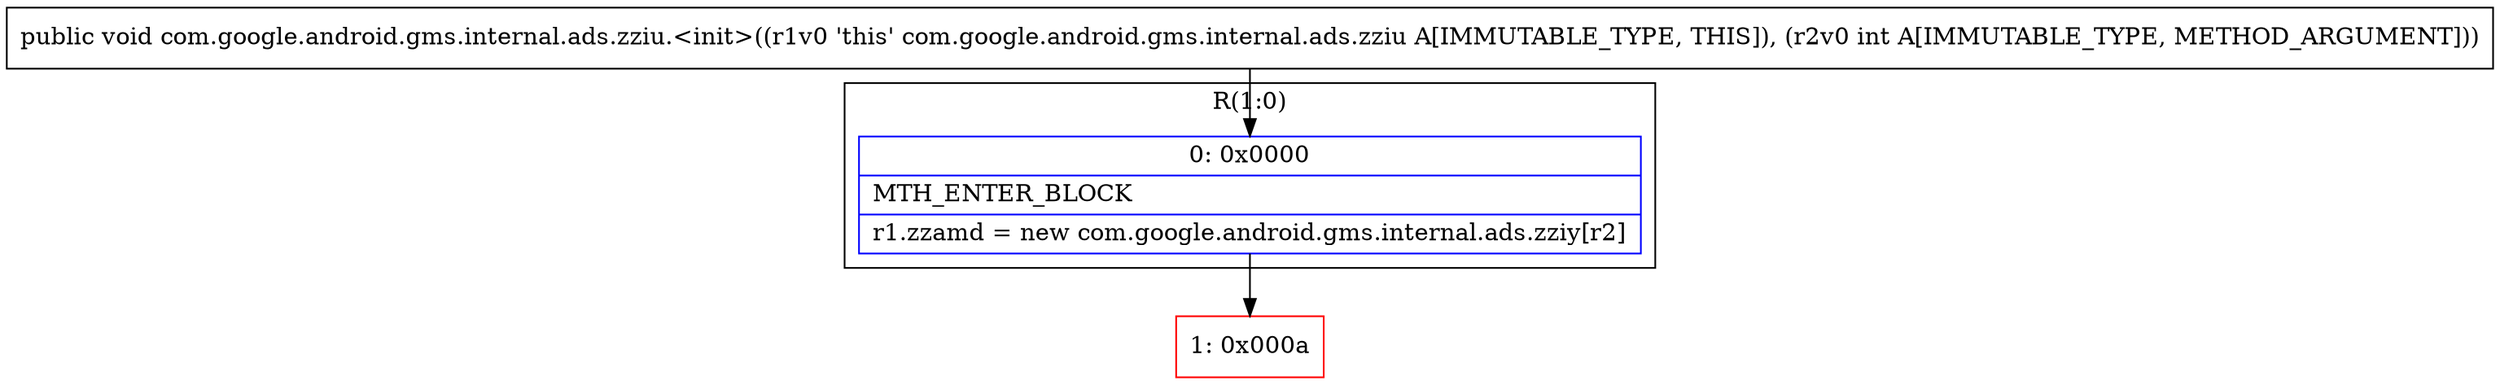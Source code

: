 digraph "CFG forcom.google.android.gms.internal.ads.zziu.\<init\>(I)V" {
subgraph cluster_Region_1322425299 {
label = "R(1:0)";
node [shape=record,color=blue];
Node_0 [shape=record,label="{0\:\ 0x0000|MTH_ENTER_BLOCK\l|r1.zzamd = new com.google.android.gms.internal.ads.zziy[r2]\l}"];
}
Node_1 [shape=record,color=red,label="{1\:\ 0x000a}"];
MethodNode[shape=record,label="{public void com.google.android.gms.internal.ads.zziu.\<init\>((r1v0 'this' com.google.android.gms.internal.ads.zziu A[IMMUTABLE_TYPE, THIS]), (r2v0 int A[IMMUTABLE_TYPE, METHOD_ARGUMENT])) }"];
MethodNode -> Node_0;
Node_0 -> Node_1;
}

